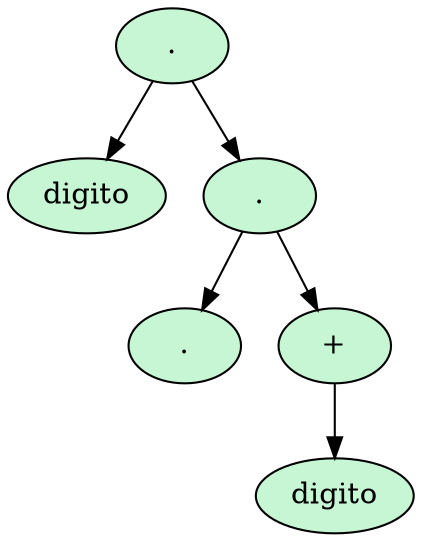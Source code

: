 digraph AST{
    rankdir=TB;
    node14 -> node8;
    node14 -> node13;
    node13 -> node9;
    node13 -> node12;
    node12 -> node10;
   node14[label=".", style=filled, fillcolor="#c7f6d4"];
   node8[label="digito", style=filled, fillcolor="#c7f6d4"];
   node13[label=".", style=filled, fillcolor="#c7f6d4"];
   node9[label=".", style=filled, fillcolor="#c7f6d4"];
   node12[label="+", style=filled, fillcolor="#c7f6d4"];
   node10[label="digito", style=filled, fillcolor="#c7f6d4"];
}